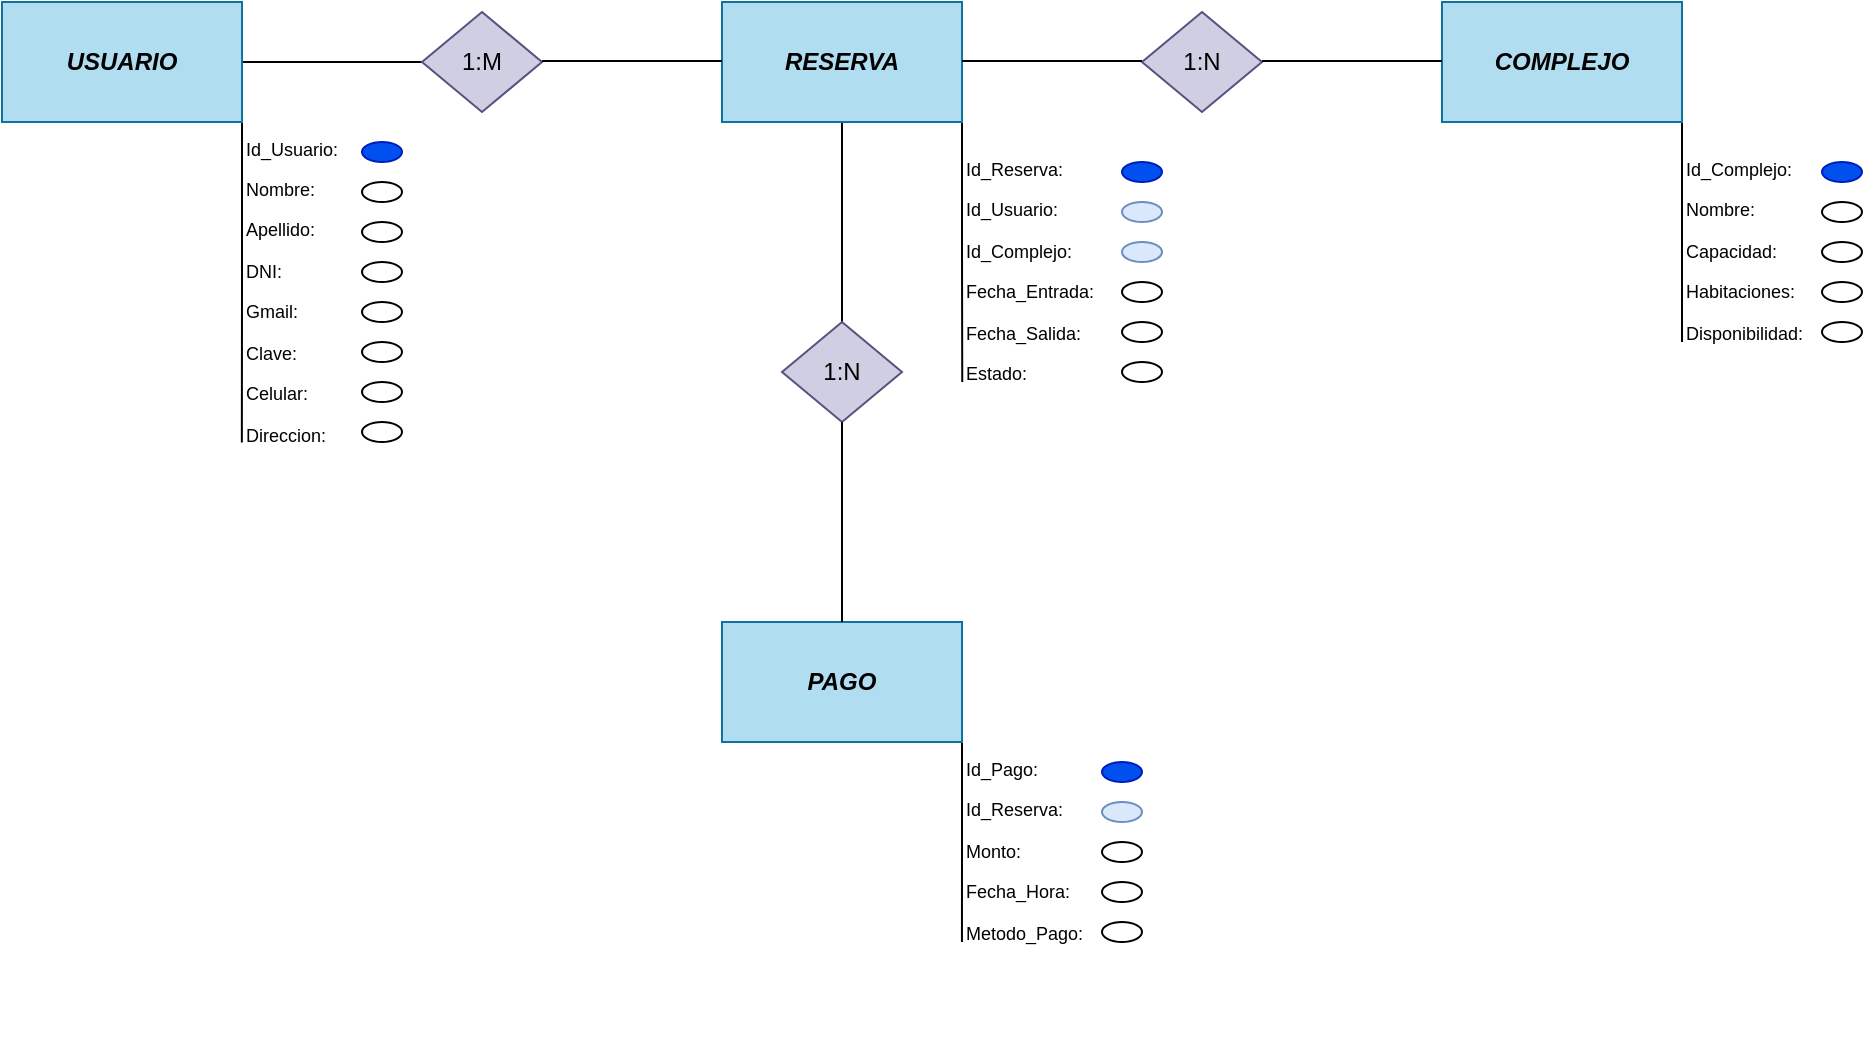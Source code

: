 <mxfile version="21.6.8" type="device">
  <diagram id="C5RBs43oDa-KdzZeNtuy" name="Page-1">
    <mxGraphModel dx="1036" dy="654" grid="1" gridSize="10" guides="1" tooltips="1" connect="1" arrows="1" fold="1" page="1" pageScale="1" pageWidth="827" pageHeight="1169" math="0" shadow="0">
      <root>
        <mxCell id="WIyWlLk6GJQsqaUBKTNV-0" />
        <mxCell id="WIyWlLk6GJQsqaUBKTNV-1" parent="WIyWlLk6GJQsqaUBKTNV-0" />
        <mxCell id="FQVsEsLnBGCWrtjuBRbz-13" style="edgeStyle=orthogonalEdgeStyle;rounded=0;orthogonalLoop=1;jettySize=auto;html=1;exitX=1;exitY=0.5;exitDx=0;exitDy=0;entryX=0;entryY=0.5;entryDx=0;entryDy=0;endArrow=none;endFill=0;" parent="WIyWlLk6GJQsqaUBKTNV-1" source="FQVsEsLnBGCWrtjuBRbz-1" target="FQVsEsLnBGCWrtjuBRbz-10" edge="1">
          <mxGeometry relative="1" as="geometry" />
        </mxCell>
        <mxCell id="FQVsEsLnBGCWrtjuBRbz-361" style="edgeStyle=orthogonalEdgeStyle;rounded=0;orthogonalLoop=1;jettySize=auto;html=1;exitX=1;exitY=1;exitDx=0;exitDy=0;endArrow=none;endFill=0;" parent="WIyWlLk6GJQsqaUBKTNV-1" source="FQVsEsLnBGCWrtjuBRbz-1" edge="1">
          <mxGeometry relative="1" as="geometry">
            <mxPoint x="149.923" y="430.246" as="targetPoint" />
          </mxGeometry>
        </mxCell>
        <mxCell id="FQVsEsLnBGCWrtjuBRbz-1" value="&lt;b&gt;&lt;i&gt;USUARIO&lt;/i&gt;&lt;/b&gt;" style="whiteSpace=wrap;html=1;fillColor=#b1ddf0;strokeColor=#10739e;" parent="WIyWlLk6GJQsqaUBKTNV-1" vertex="1">
          <mxGeometry x="30" y="210" width="120" height="60" as="geometry" />
        </mxCell>
        <mxCell id="FQVsEsLnBGCWrtjuBRbz-21" style="edgeStyle=orthogonalEdgeStyle;rounded=0;orthogonalLoop=1;jettySize=auto;html=1;exitX=0.5;exitY=1;exitDx=0;exitDy=0;entryX=0.5;entryY=0;entryDx=0;entryDy=0;endArrow=none;endFill=0;" parent="WIyWlLk6GJQsqaUBKTNV-1" source="FQVsEsLnBGCWrtjuBRbz-4" target="FQVsEsLnBGCWrtjuBRbz-7" edge="1">
          <mxGeometry relative="1" as="geometry" />
        </mxCell>
        <mxCell id="FQVsEsLnBGCWrtjuBRbz-380" style="edgeStyle=orthogonalEdgeStyle;rounded=0;orthogonalLoop=1;jettySize=auto;html=1;exitX=1;exitY=1;exitDx=0;exitDy=0;endArrow=none;endFill=0;" parent="WIyWlLk6GJQsqaUBKTNV-1" source="FQVsEsLnBGCWrtjuBRbz-4" edge="1">
          <mxGeometry relative="1" as="geometry">
            <mxPoint x="510.125" y="400" as="targetPoint" />
          </mxGeometry>
        </mxCell>
        <mxCell id="FQVsEsLnBGCWrtjuBRbz-4" value="&lt;b&gt;&lt;i&gt;RESERVA&lt;/i&gt;&lt;/b&gt;" style="whiteSpace=wrap;html=1;fillColor=#b1ddf0;strokeColor=#10739e;" parent="WIyWlLk6GJQsqaUBKTNV-1" vertex="1">
          <mxGeometry x="390" y="210" width="120" height="60" as="geometry" />
        </mxCell>
        <mxCell id="FQVsEsLnBGCWrtjuBRbz-417" style="edgeStyle=orthogonalEdgeStyle;rounded=0;orthogonalLoop=1;jettySize=auto;html=1;exitX=1;exitY=1;exitDx=0;exitDy=0;endArrow=none;endFill=0;" parent="WIyWlLk6GJQsqaUBKTNV-1" source="FQVsEsLnBGCWrtjuBRbz-5" edge="1">
          <mxGeometry relative="1" as="geometry">
            <mxPoint x="509.972" y="680" as="targetPoint" />
          </mxGeometry>
        </mxCell>
        <mxCell id="FQVsEsLnBGCWrtjuBRbz-5" value="&lt;b&gt;&lt;i&gt;PAGO&lt;/i&gt;&lt;/b&gt;" style="whiteSpace=wrap;html=1;fillColor=#b1ddf0;strokeColor=#10739e;" parent="WIyWlLk6GJQsqaUBKTNV-1" vertex="1">
          <mxGeometry x="390" y="520" width="120" height="60" as="geometry" />
        </mxCell>
        <mxCell id="FQVsEsLnBGCWrtjuBRbz-416" style="edgeStyle=orthogonalEdgeStyle;rounded=0;orthogonalLoop=1;jettySize=auto;html=1;exitX=1;exitY=1;exitDx=0;exitDy=0;endArrow=none;endFill=0;" parent="WIyWlLk6GJQsqaUBKTNV-1" source="FQVsEsLnBGCWrtjuBRbz-6" edge="1">
          <mxGeometry relative="1" as="geometry">
            <mxPoint x="870" y="380" as="targetPoint" />
          </mxGeometry>
        </mxCell>
        <mxCell id="FQVsEsLnBGCWrtjuBRbz-6" value="&lt;b&gt;&lt;i&gt;COMPLEJO&lt;/i&gt;&lt;/b&gt;" style="whiteSpace=wrap;html=1;fillColor=#b1ddf0;strokeColor=#10739e;" parent="WIyWlLk6GJQsqaUBKTNV-1" vertex="1">
          <mxGeometry x="750" y="210" width="120" height="60" as="geometry" />
        </mxCell>
        <mxCell id="FQVsEsLnBGCWrtjuBRbz-7" value="1:N" style="rhombus;whiteSpace=wrap;html=1;fillColor=#d0cee2;strokeColor=#56517e;" parent="WIyWlLk6GJQsqaUBKTNV-1" vertex="1">
          <mxGeometry x="420" y="370" width="60" height="50" as="geometry" />
        </mxCell>
        <mxCell id="FQVsEsLnBGCWrtjuBRbz-10" value="1:M" style="rhombus;whiteSpace=wrap;html=1;fillColor=#d0cee2;strokeColor=#56517e;" parent="WIyWlLk6GJQsqaUBKTNV-1" vertex="1">
          <mxGeometry x="240" y="215" width="60" height="50" as="geometry" />
        </mxCell>
        <mxCell id="FQVsEsLnBGCWrtjuBRbz-11" value="1:N" style="rhombus;whiteSpace=wrap;html=1;fillColor=#d0cee2;strokeColor=#56517e;" parent="WIyWlLk6GJQsqaUBKTNV-1" vertex="1">
          <mxGeometry x="600" y="215" width="60" height="50" as="geometry" />
        </mxCell>
        <mxCell id="FQVsEsLnBGCWrtjuBRbz-16" style="edgeStyle=orthogonalEdgeStyle;rounded=0;orthogonalLoop=1;jettySize=auto;html=1;exitX=1;exitY=0.5;exitDx=0;exitDy=0;entryX=0;entryY=0.5;entryDx=0;entryDy=0;endArrow=none;endFill=0;" parent="WIyWlLk6GJQsqaUBKTNV-1" edge="1">
          <mxGeometry relative="1" as="geometry">
            <mxPoint x="300" y="239.52" as="sourcePoint" />
            <mxPoint x="390" y="239.52" as="targetPoint" />
          </mxGeometry>
        </mxCell>
        <mxCell id="FQVsEsLnBGCWrtjuBRbz-17" style="edgeStyle=orthogonalEdgeStyle;rounded=0;orthogonalLoop=1;jettySize=auto;html=1;exitX=1;exitY=0.5;exitDx=0;exitDy=0;entryX=0;entryY=0.5;entryDx=0;entryDy=0;endArrow=none;endFill=0;" parent="WIyWlLk6GJQsqaUBKTNV-1" edge="1">
          <mxGeometry relative="1" as="geometry">
            <mxPoint x="510" y="239.52" as="sourcePoint" />
            <mxPoint x="600" y="239.52" as="targetPoint" />
          </mxGeometry>
        </mxCell>
        <mxCell id="FQVsEsLnBGCWrtjuBRbz-18" style="edgeStyle=orthogonalEdgeStyle;rounded=0;orthogonalLoop=1;jettySize=auto;html=1;exitX=1;exitY=0.5;exitDx=0;exitDy=0;entryX=0;entryY=0.5;entryDx=0;entryDy=0;endArrow=none;endFill=0;" parent="WIyWlLk6GJQsqaUBKTNV-1" edge="1">
          <mxGeometry relative="1" as="geometry">
            <mxPoint x="660" y="239.52" as="sourcePoint" />
            <mxPoint x="750" y="239.52" as="targetPoint" />
            <Array as="points">
              <mxPoint x="690" y="239.52" />
              <mxPoint x="690" y="239.52" />
            </Array>
          </mxGeometry>
        </mxCell>
        <mxCell id="FQVsEsLnBGCWrtjuBRbz-23" style="edgeStyle=orthogonalEdgeStyle;rounded=0;orthogonalLoop=1;jettySize=auto;html=1;exitX=0.5;exitY=1;exitDx=0;exitDy=0;entryX=0.5;entryY=0;entryDx=0;entryDy=0;endArrow=none;endFill=0;" parent="WIyWlLk6GJQsqaUBKTNV-1" source="FQVsEsLnBGCWrtjuBRbz-7" target="FQVsEsLnBGCWrtjuBRbz-5" edge="1">
          <mxGeometry relative="1" as="geometry">
            <mxPoint x="449.52" y="420" as="sourcePoint" />
            <mxPoint x="449.52" y="520" as="targetPoint" />
          </mxGeometry>
        </mxCell>
        <mxCell id="FQVsEsLnBGCWrtjuBRbz-26" value="&lt;p style=&quot;line-height: 162%;&quot;&gt;&lt;font style=&quot;font-size: 9px;&quot;&gt;Id_Usuario:&lt;br&gt;Nombre:&lt;br&gt;Apellido:&lt;br&gt;DNI:&lt;br&gt;Gmail:&lt;br&gt;Clave:&lt;br&gt;Celular:&lt;br&gt;Direccion:&lt;br&gt;&lt;br&gt;&lt;/font&gt;&lt;/p&gt;" style="text;html=1;strokeColor=none;fillColor=none;align=left;verticalAlign=middle;whiteSpace=wrap;rounded=0;" parent="WIyWlLk6GJQsqaUBKTNV-1" vertex="1">
          <mxGeometry x="150" y="295" width="50" height="140" as="geometry" />
        </mxCell>
        <mxCell id="FQVsEsLnBGCWrtjuBRbz-373" value="" style="ellipse;whiteSpace=wrap;html=1;fillColor=#dae8fc;strokeColor=#6c8ebf;" parent="WIyWlLk6GJQsqaUBKTNV-1" vertex="1">
          <mxGeometry x="590" y="310" width="20" height="10" as="geometry" />
        </mxCell>
        <mxCell id="FQVsEsLnBGCWrtjuBRbz-374" value="" style="ellipse;whiteSpace=wrap;html=1;fillColor=#0050ef;fontColor=#ffffff;strokeColor=#001DBC;" parent="WIyWlLk6GJQsqaUBKTNV-1" vertex="1">
          <mxGeometry x="590" y="290" width="20" height="10" as="geometry" />
        </mxCell>
        <mxCell id="FQVsEsLnBGCWrtjuBRbz-375" value="" style="ellipse;whiteSpace=wrap;html=1;fillColor=#dae8fc;strokeColor=#6c8ebf;" parent="WIyWlLk6GJQsqaUBKTNV-1" vertex="1">
          <mxGeometry x="590" y="330" width="20" height="10" as="geometry" />
        </mxCell>
        <mxCell id="FQVsEsLnBGCWrtjuBRbz-376" value="" style="ellipse;whiteSpace=wrap;html=1;" parent="WIyWlLk6GJQsqaUBKTNV-1" vertex="1">
          <mxGeometry x="590" y="350" width="20" height="10" as="geometry" />
        </mxCell>
        <mxCell id="FQVsEsLnBGCWrtjuBRbz-377" value="" style="ellipse;whiteSpace=wrap;html=1;" parent="WIyWlLk6GJQsqaUBKTNV-1" vertex="1">
          <mxGeometry x="590" y="370" width="20" height="10" as="geometry" />
        </mxCell>
        <mxCell id="FQVsEsLnBGCWrtjuBRbz-378" value="" style="ellipse;whiteSpace=wrap;html=1;" parent="WIyWlLk6GJQsqaUBKTNV-1" vertex="1">
          <mxGeometry x="590" y="390" width="20" height="10" as="geometry" />
        </mxCell>
        <mxCell id="FQVsEsLnBGCWrtjuBRbz-381" value="&lt;p style=&quot;line-height: 162%;&quot;&gt;&lt;font style=&quot;font-size: 9px;&quot;&gt;Id_Reserva:&lt;br&gt;Id_Usuario:&lt;br&gt;Id_Complejo:&lt;br&gt;Fecha_Entrada:&lt;br&gt;Fecha_Salida:&lt;br&gt;Estado:&lt;br&gt;&lt;br&gt;&lt;br&gt;&lt;/font&gt;&lt;/p&gt;" style="text;html=1;strokeColor=none;fillColor=none;align=left;verticalAlign=middle;whiteSpace=wrap;rounded=0;rotation=0;" parent="WIyWlLk6GJQsqaUBKTNV-1" vertex="1">
          <mxGeometry x="510" y="295" width="70" height="140" as="geometry" />
        </mxCell>
        <mxCell id="FQVsEsLnBGCWrtjuBRbz-389" value="&lt;p style=&quot;line-height: 162%;&quot;&gt;&lt;font style=&quot;font-size: 9px;&quot;&gt;Id_Pago:&lt;br&gt;Id_Reserva:&lt;br&gt;Monto:&lt;br&gt;Fecha_Hora:&lt;br&gt;Metodo_Pago:&lt;br&gt;&lt;br&gt;&lt;br&gt;&lt;/font&gt;&lt;/p&gt;" style="text;html=1;strokeColor=none;fillColor=none;align=left;verticalAlign=middle;whiteSpace=wrap;rounded=0;" parent="WIyWlLk6GJQsqaUBKTNV-1" vertex="1">
          <mxGeometry x="510" y="585" width="60" height="140" as="geometry" />
        </mxCell>
        <mxCell id="FQVsEsLnBGCWrtjuBRbz-390" value="" style="ellipse;whiteSpace=wrap;html=1;fillColor=#dae8fc;strokeColor=#6c8ebf;" parent="WIyWlLk6GJQsqaUBKTNV-1" vertex="1">
          <mxGeometry x="580" y="610" width="20" height="10" as="geometry" />
        </mxCell>
        <mxCell id="FQVsEsLnBGCWrtjuBRbz-391" value="" style="ellipse;whiteSpace=wrap;html=1;fillColor=#0050ef;fontColor=#ffffff;strokeColor=#001DBC;" parent="WIyWlLk6GJQsqaUBKTNV-1" vertex="1">
          <mxGeometry x="580" y="590" width="20" height="10" as="geometry" />
        </mxCell>
        <mxCell id="FQVsEsLnBGCWrtjuBRbz-392" value="" style="ellipse;whiteSpace=wrap;html=1;" parent="WIyWlLk6GJQsqaUBKTNV-1" vertex="1">
          <mxGeometry x="580" y="630" width="20" height="10" as="geometry" />
        </mxCell>
        <mxCell id="FQVsEsLnBGCWrtjuBRbz-393" value="" style="ellipse;whiteSpace=wrap;html=1;" parent="WIyWlLk6GJQsqaUBKTNV-1" vertex="1">
          <mxGeometry x="580" y="650" width="20" height="10" as="geometry" />
        </mxCell>
        <mxCell id="FQVsEsLnBGCWrtjuBRbz-394" value="" style="ellipse;whiteSpace=wrap;html=1;" parent="WIyWlLk6GJQsqaUBKTNV-1" vertex="1">
          <mxGeometry x="580" y="670" width="20" height="10" as="geometry" />
        </mxCell>
        <mxCell id="FQVsEsLnBGCWrtjuBRbz-398" value="&lt;p style=&quot;line-height: 162%;&quot;&gt;&lt;font style=&quot;font-size: 9px;&quot;&gt;Id_Complejo:&lt;br&gt;Nombre:&lt;br&gt;Capacidad:&lt;br&gt;Habitaciones:&lt;br&gt;Disponibilidad:&lt;br&gt;&lt;br&gt;&lt;br&gt;&lt;/font&gt;&lt;/p&gt;" style="text;html=1;strokeColor=none;fillColor=none;align=left;verticalAlign=middle;whiteSpace=wrap;rounded=0;" parent="WIyWlLk6GJQsqaUBKTNV-1" vertex="1">
          <mxGeometry x="870" y="285" width="60" height="140" as="geometry" />
        </mxCell>
        <mxCell id="FQVsEsLnBGCWrtjuBRbz-399" value="" style="ellipse;whiteSpace=wrap;html=1;" parent="WIyWlLk6GJQsqaUBKTNV-1" vertex="1">
          <mxGeometry x="940" y="310" width="20" height="10" as="geometry" />
        </mxCell>
        <mxCell id="FQVsEsLnBGCWrtjuBRbz-400" value="" style="ellipse;whiteSpace=wrap;html=1;fillColor=#0050ef;fontColor=#ffffff;strokeColor=#001DBC;" parent="WIyWlLk6GJQsqaUBKTNV-1" vertex="1">
          <mxGeometry x="940" y="290" width="20" height="10" as="geometry" />
        </mxCell>
        <mxCell id="FQVsEsLnBGCWrtjuBRbz-401" value="" style="ellipse;whiteSpace=wrap;html=1;" parent="WIyWlLk6GJQsqaUBKTNV-1" vertex="1">
          <mxGeometry x="940" y="330" width="20" height="10" as="geometry" />
        </mxCell>
        <mxCell id="FQVsEsLnBGCWrtjuBRbz-402" value="" style="ellipse;whiteSpace=wrap;html=1;" parent="WIyWlLk6GJQsqaUBKTNV-1" vertex="1">
          <mxGeometry x="940" y="350" width="20" height="10" as="geometry" />
        </mxCell>
        <mxCell id="FQVsEsLnBGCWrtjuBRbz-403" value="" style="ellipse;whiteSpace=wrap;html=1;" parent="WIyWlLk6GJQsqaUBKTNV-1" vertex="1">
          <mxGeometry x="940" y="370" width="20" height="10" as="geometry" />
        </mxCell>
        <mxCell id="FQVsEsLnBGCWrtjuBRbz-406" value="" style="ellipse;whiteSpace=wrap;html=1;" parent="WIyWlLk6GJQsqaUBKTNV-1" vertex="1">
          <mxGeometry x="210" y="420" width="20" height="10" as="geometry" />
        </mxCell>
        <mxCell id="FQVsEsLnBGCWrtjuBRbz-407" value="" style="ellipse;whiteSpace=wrap;html=1;" parent="WIyWlLk6GJQsqaUBKTNV-1" vertex="1">
          <mxGeometry x="210" y="300" width="20" height="10" as="geometry" />
        </mxCell>
        <mxCell id="FQVsEsLnBGCWrtjuBRbz-408" value="" style="ellipse;whiteSpace=wrap;html=1;fillColor=#0050ef;fontColor=#ffffff;strokeColor=#001DBC;" parent="WIyWlLk6GJQsqaUBKTNV-1" vertex="1">
          <mxGeometry x="210" y="280" width="20" height="10" as="geometry" />
        </mxCell>
        <mxCell id="FQVsEsLnBGCWrtjuBRbz-409" value="" style="ellipse;whiteSpace=wrap;html=1;" parent="WIyWlLk6GJQsqaUBKTNV-1" vertex="1">
          <mxGeometry x="210" y="320" width="20" height="10" as="geometry" />
        </mxCell>
        <mxCell id="FQVsEsLnBGCWrtjuBRbz-410" value="" style="ellipse;whiteSpace=wrap;html=1;" parent="WIyWlLk6GJQsqaUBKTNV-1" vertex="1">
          <mxGeometry x="210" y="340" width="20" height="10" as="geometry" />
        </mxCell>
        <mxCell id="FQVsEsLnBGCWrtjuBRbz-411" value="" style="ellipse;whiteSpace=wrap;html=1;" parent="WIyWlLk6GJQsqaUBKTNV-1" vertex="1">
          <mxGeometry x="210" y="360" width="20" height="10" as="geometry" />
        </mxCell>
        <mxCell id="FQVsEsLnBGCWrtjuBRbz-412" value="" style="ellipse;whiteSpace=wrap;html=1;" parent="WIyWlLk6GJQsqaUBKTNV-1" vertex="1">
          <mxGeometry x="210" y="380" width="20" height="10" as="geometry" />
        </mxCell>
        <mxCell id="FQVsEsLnBGCWrtjuBRbz-413" value="" style="ellipse;whiteSpace=wrap;html=1;" parent="WIyWlLk6GJQsqaUBKTNV-1" vertex="1">
          <mxGeometry x="210" y="400" width="20" height="10" as="geometry" />
        </mxCell>
      </root>
    </mxGraphModel>
  </diagram>
</mxfile>
